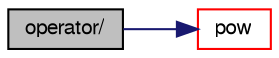 digraph "operator/"
{
  bgcolor="transparent";
  edge [fontname="FreeSans",fontsize="10",labelfontname="FreeSans",labelfontsize="10"];
  node [fontname="FreeSans",fontsize="10",shape=record];
  rankdir="LR";
  Node30816 [label="operator/",height=0.2,width=0.4,color="black", fillcolor="grey75", style="filled", fontcolor="black"];
  Node30816 -> Node30817 [color="midnightblue",fontsize="10",style="solid",fontname="FreeSans"];
  Node30817 [label="pow",height=0.2,width=0.4,color="red",URL="$a21124.html#a7500c8e9d27a442adc75e287de074c7c"];
}
